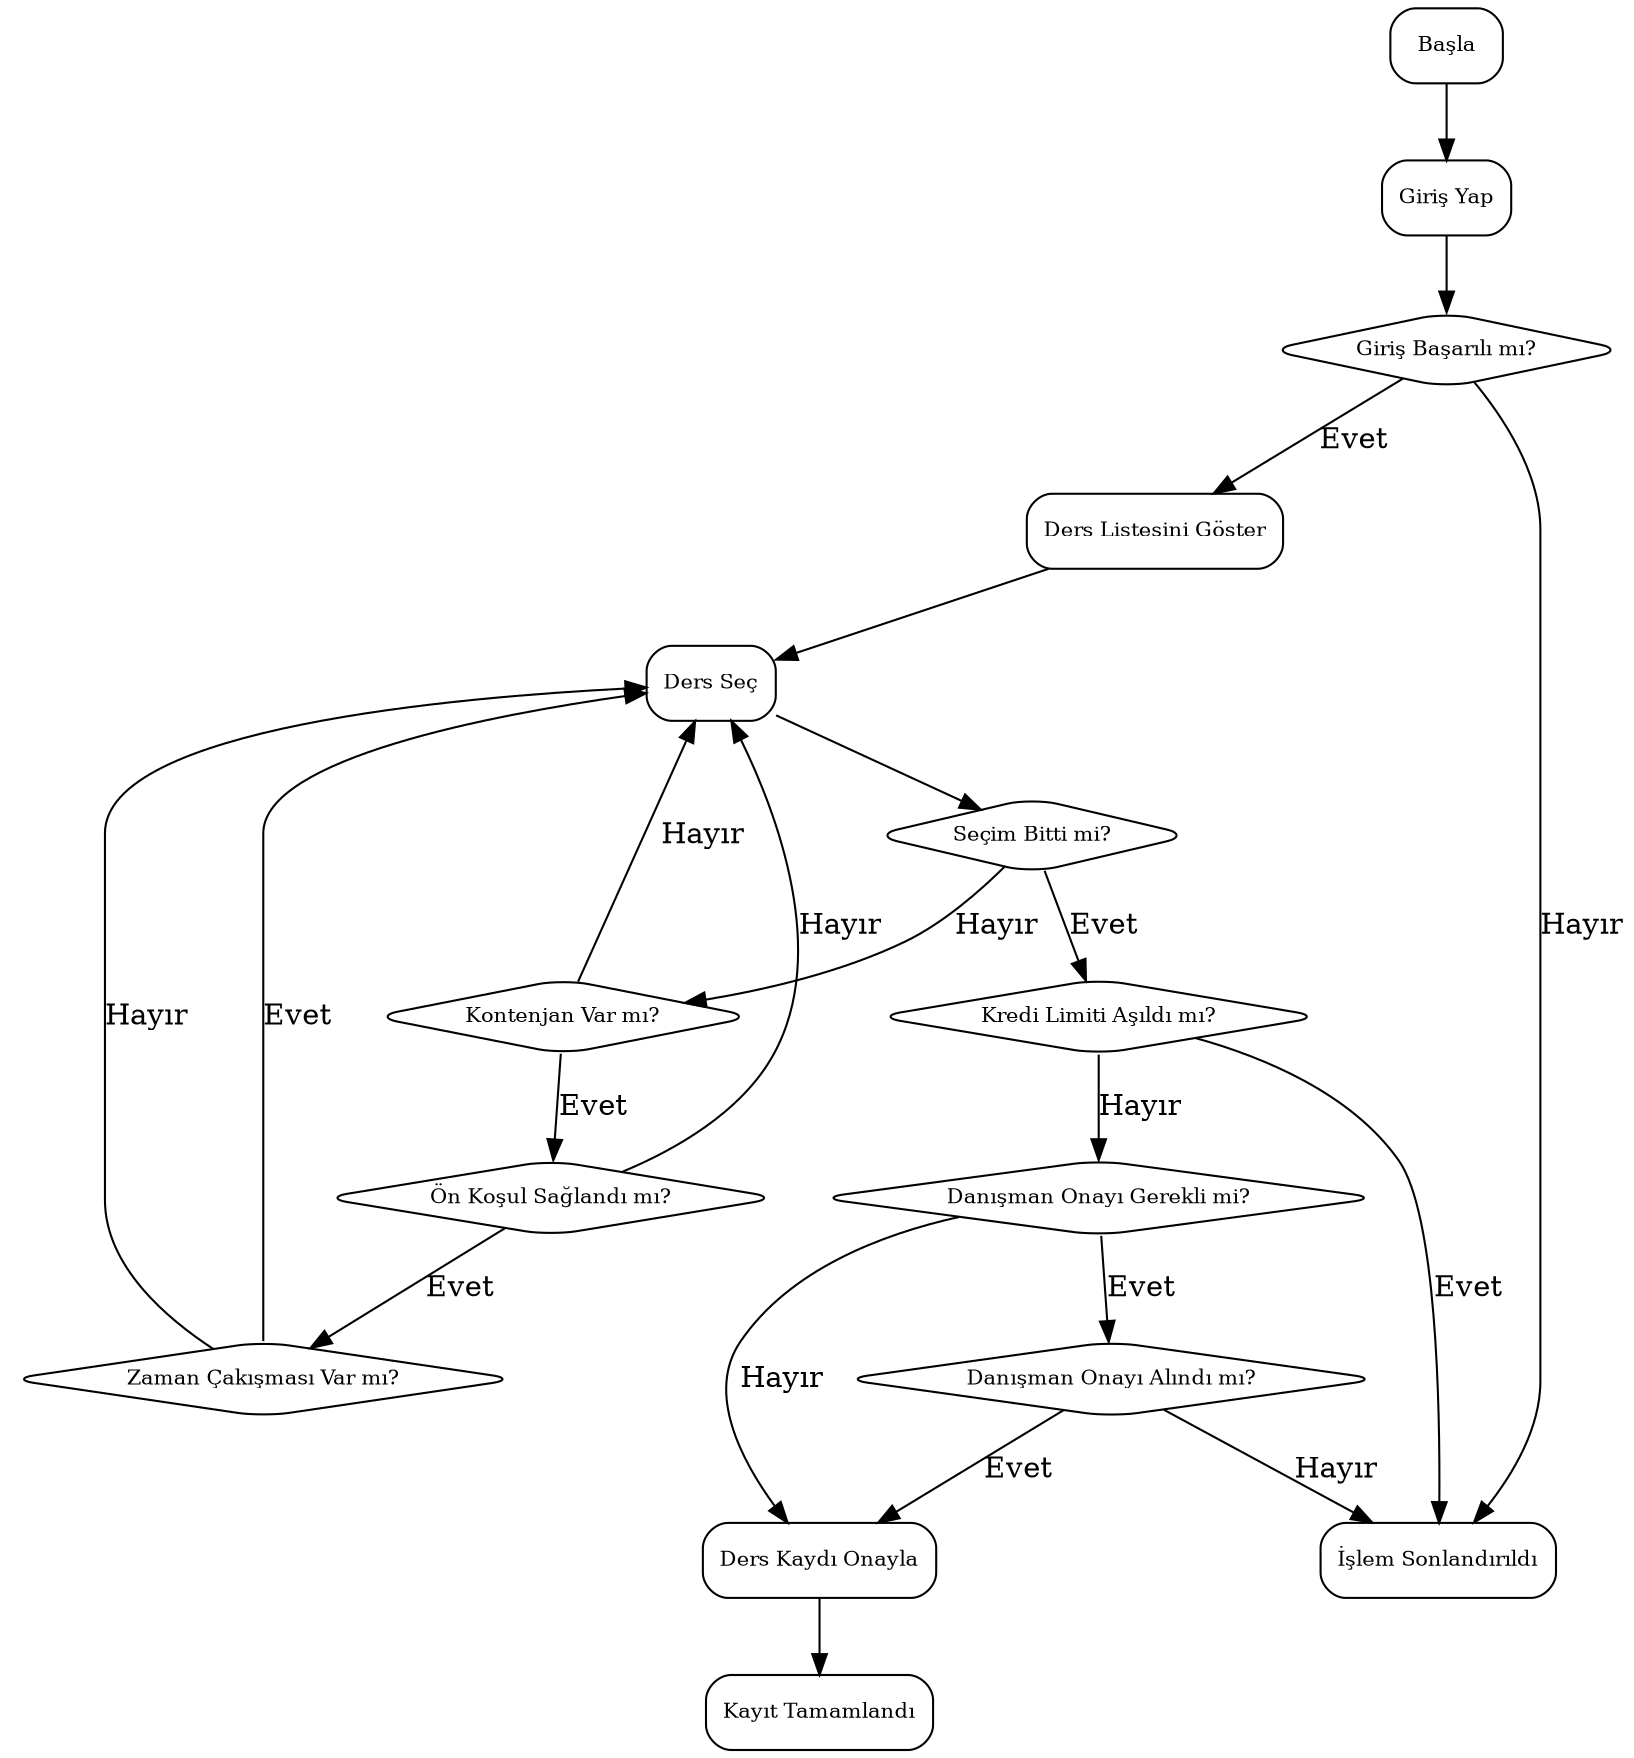 digraph DersKayitSistemi {
    rankdir=TB;
    node [shape=box, style=rounded, fontsize=10];

    Start [label="Başla"];
    Login [label="Giriş Yap"];
    LoginCheck [label="Giriş Başarılı mı?", shape=diamond];

    DersListesi [label="Ders Listesini Göster"];
    DersSec [label="Ders Seç"];
    DersBittiMi [label="Seçim Bitti mi?", shape=diamond];

    KontenjanKontrol [label="Kontenjan Var mı?", shape=diamond];
    OnKosulKontrol [label="Ön Koşul Sağlandı mı?", shape=diamond];
    ZamanKontrol [label="Zaman Çakışması Var mı?", shape=diamond];
    KrediKontrol [label="Kredi Limiti Aşıldı mı?", shape=diamond];
    DanismanKontrol [label="Danışman Onayı Gerekli mi?", shape=diamond];
    DanismanOnay [label="Danışman Onayı Alındı mı?", shape=diamond];

    Kaydet [label="Ders Kaydı Onayla"];
    Bitir [label="Kayıt Tamamlandı"];
    Reddet [label="İşlem Sonlandırıldı"];

    // Akış
    Start -> Login -> LoginCheck;

    LoginCheck -> DersListesi [label="Evet"];
    LoginCheck -> Reddet [label="Hayır"];

    DersListesi -> DersSec;
    DersSec -> DersBittiMi;
    DersBittiMi -> KontenjanKontrol [label="Hayır"];
    DersBittiMi -> KrediKontrol [label="Evet"];

    KontenjanKontrol -> OnKosulKontrol [label="Evet"];
    KontenjanKontrol -> DersSec [label="Hayır"];

    OnKosulKontrol -> ZamanKontrol [label="Evet"];
    OnKosulKontrol -> DersSec [label="Hayır"];

    ZamanKontrol -> DersSec [label="Hayır"];
    ZamanKontrol -> DersSec [label="Evet"];

    KrediKontrol -> Reddet [label="Evet"];
    KrediKontrol -> DanismanKontrol [label="Hayır"];

    DanismanKontrol -> DanismanOnay [label="Evet"];
    DanismanKontrol -> Kaydet [label="Hayır"];

    DanismanOnay -> Kaydet [label="Evet"];
    DanismanOnay -> Reddet [label="Hayır"];

    Kaydet -> Bitir;
}
